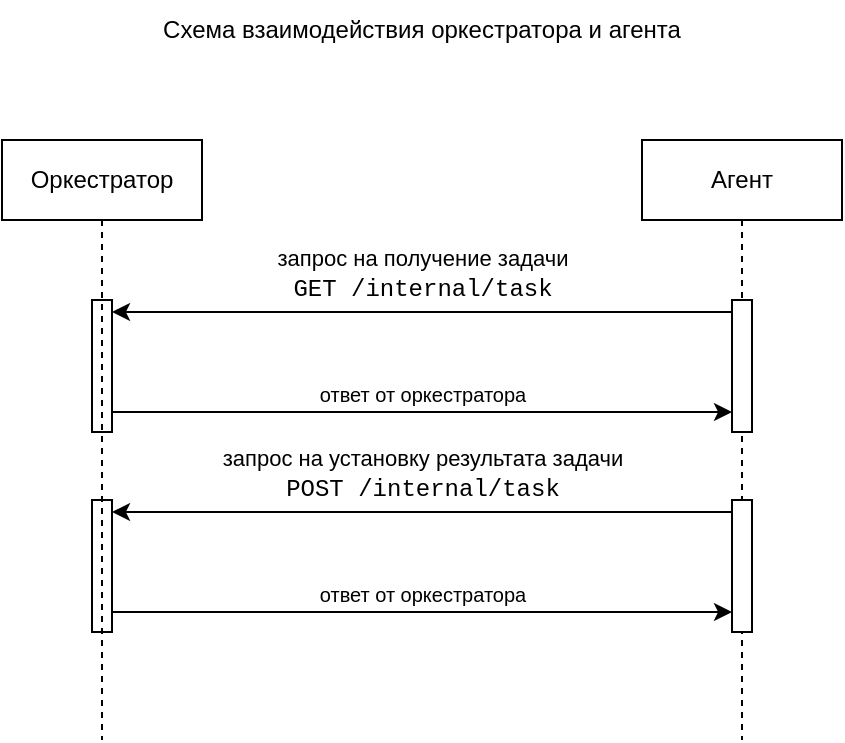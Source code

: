 <mxfile version="24.7.17">
  <diagram name="Страница — 1" id="7sNVxIf6WNisuZeVmQkq">
    <mxGraphModel dx="714" dy="497" grid="1" gridSize="10" guides="1" tooltips="1" connect="1" arrows="1" fold="1" page="1" pageScale="1" pageWidth="1169" pageHeight="827" math="0" shadow="0">
      <root>
        <mxCell id="0" />
        <mxCell id="1" parent="0" />
        <mxCell id="cXr6aa8vkX15dkyNveq5-1" value="Агент" style="shape=umlLifeline;perimeter=lifelinePerimeter;whiteSpace=wrap;html=1;container=0;dropTarget=0;collapsible=0;recursiveResize=0;outlineConnect=0;portConstraint=eastwest;newEdgeStyle={&quot;edgeStyle&quot;:&quot;elbowEdgeStyle&quot;,&quot;elbow&quot;:&quot;vertical&quot;,&quot;curved&quot;:0,&quot;rounded&quot;:0};" vertex="1" parent="1">
          <mxGeometry x="695" y="110" width="100" height="300" as="geometry" />
        </mxCell>
        <mxCell id="cXr6aa8vkX15dkyNveq5-8" value="" style="html=1;points=[];perimeter=orthogonalPerimeter;outlineConnect=0;targetShapes=umlLifeline;portConstraint=eastwest;newEdgeStyle={&quot;edgeStyle&quot;:&quot;elbowEdgeStyle&quot;,&quot;elbow&quot;:&quot;vertical&quot;,&quot;curved&quot;:0,&quot;rounded&quot;:0};" vertex="1" parent="cXr6aa8vkX15dkyNveq5-1">
          <mxGeometry x="-275" y="180" width="10" height="66" as="geometry" />
        </mxCell>
        <mxCell id="cXr6aa8vkX15dkyNveq5-9" value="" style="html=1;points=[];perimeter=orthogonalPerimeter;outlineConnect=0;targetShapes=umlLifeline;portConstraint=eastwest;newEdgeStyle={&quot;edgeStyle&quot;:&quot;elbowEdgeStyle&quot;,&quot;elbow&quot;:&quot;vertical&quot;,&quot;curved&quot;:0,&quot;rounded&quot;:0};" vertex="1" parent="cXr6aa8vkX15dkyNveq5-1">
          <mxGeometry x="45" y="180" width="10" height="66" as="geometry" />
        </mxCell>
        <mxCell id="cXr6aa8vkX15dkyNveq5-10" value="запрос на установку результата задачи&lt;div&gt;&lt;div style=&quot;font-family: Menlo, Monaco, &amp;quot;Courier New&amp;quot;, monospace; font-size: 12px; line-height: 18px; white-space-collapse: preserve;&quot;&gt;POST /internal/task&lt;/div&gt;&lt;/div&gt;" style="html=1;verticalAlign=bottom;endArrow=none;edgeStyle=elbowEdgeStyle;elbow=vertical;curved=0;rounded=0;startArrow=classic;startFill=1;endFill=0;" edge="1" parent="cXr6aa8vkX15dkyNveq5-1">
          <mxGeometry relative="1" as="geometry">
            <mxPoint x="-265" y="186" as="sourcePoint" />
            <Array as="points">
              <mxPoint x="-180" y="186" />
            </Array>
            <mxPoint x="45" y="186" as="targetPoint" />
            <mxPoint as="offset" />
          </mxGeometry>
        </mxCell>
        <mxCell id="cXr6aa8vkX15dkyNveq5-11" value="&lt;font style=&quot;font-size: 10px;&quot;&gt;ответ от оркестратора&lt;/font&gt;" style="html=1;verticalAlign=bottom;endArrow=none;edgeStyle=elbowEdgeStyle;elbow=vertical;curved=0;rounded=0;endFill=0;startArrow=classic;startFill=1;" edge="1" parent="cXr6aa8vkX15dkyNveq5-1">
          <mxGeometry relative="1" as="geometry">
            <mxPoint x="45" y="236" as="sourcePoint" />
            <Array as="points">
              <mxPoint x="-189.5" y="236" />
            </Array>
            <mxPoint x="-265" y="236" as="targetPoint" />
            <mxPoint as="offset" />
          </mxGeometry>
        </mxCell>
        <mxCell id="cXr6aa8vkX15dkyNveq5-2" value="" style="html=1;points=[];perimeter=orthogonalPerimeter;outlineConnect=0;targetShapes=umlLifeline;portConstraint=eastwest;newEdgeStyle={&quot;edgeStyle&quot;:&quot;elbowEdgeStyle&quot;,&quot;elbow&quot;:&quot;vertical&quot;,&quot;curved&quot;:0,&quot;rounded&quot;:0};" vertex="1" parent="1">
          <mxGeometry x="420" y="190" width="10" height="66" as="geometry" />
        </mxCell>
        <mxCell id="cXr6aa8vkX15dkyNveq5-3" value="" style="html=1;points=[];perimeter=orthogonalPerimeter;outlineConnect=0;targetShapes=umlLifeline;portConstraint=eastwest;newEdgeStyle={&quot;edgeStyle&quot;:&quot;elbowEdgeStyle&quot;,&quot;elbow&quot;:&quot;vertical&quot;,&quot;curved&quot;:0,&quot;rounded&quot;:0};" vertex="1" parent="1">
          <mxGeometry x="740" y="190" width="10" height="66" as="geometry" />
        </mxCell>
        <mxCell id="cXr6aa8vkX15dkyNveq5-4" value="запрос на получение задачи&lt;div&gt;&lt;div style=&quot;font-family: Menlo, Monaco, &amp;quot;Courier New&amp;quot;, monospace; font-size: 12px; line-height: 18px; white-space-collapse: preserve;&quot;&gt;GET /internal/task&lt;/div&gt;&lt;/div&gt;" style="html=1;verticalAlign=bottom;endArrow=none;edgeStyle=elbowEdgeStyle;elbow=vertical;curved=0;rounded=0;startArrow=classic;startFill=1;endFill=0;" edge="1" parent="1">
          <mxGeometry relative="1" as="geometry">
            <mxPoint x="430" y="196" as="sourcePoint" />
            <Array as="points">
              <mxPoint x="515" y="196" />
            </Array>
            <mxPoint x="740" y="196" as="targetPoint" />
            <mxPoint as="offset" />
          </mxGeometry>
        </mxCell>
        <mxCell id="cXr6aa8vkX15dkyNveq5-5" value="&lt;font style=&quot;font-size: 10px;&quot;&gt;ответ от оркестратора&lt;/font&gt;" style="html=1;verticalAlign=bottom;endArrow=none;edgeStyle=elbowEdgeStyle;elbow=vertical;curved=0;rounded=0;endFill=0;startArrow=classic;startFill=1;" edge="1" parent="1">
          <mxGeometry relative="1" as="geometry">
            <mxPoint x="740" y="246" as="sourcePoint" />
            <Array as="points">
              <mxPoint x="505.5" y="246" />
            </Array>
            <mxPoint x="430" y="246" as="targetPoint" />
            <mxPoint as="offset" />
          </mxGeometry>
        </mxCell>
        <mxCell id="cXr6aa8vkX15dkyNveq5-6" value="Оркестратор" style="shape=umlLifeline;perimeter=lifelinePerimeter;whiteSpace=wrap;html=1;container=0;dropTarget=0;collapsible=0;recursiveResize=0;outlineConnect=0;portConstraint=eastwest;newEdgeStyle={&quot;edgeStyle&quot;:&quot;elbowEdgeStyle&quot;,&quot;elbow&quot;:&quot;vertical&quot;,&quot;curved&quot;:0,&quot;rounded&quot;:0};" vertex="1" parent="1">
          <mxGeometry x="375" y="110" width="100" height="300" as="geometry" />
        </mxCell>
        <mxCell id="cXr6aa8vkX15dkyNveq5-7" value="Схема взаимодействия оркестратора и агента" style="text;html=1;align=center;verticalAlign=middle;whiteSpace=wrap;rounded=0;" vertex="1" parent="1">
          <mxGeometry x="390" y="40" width="390" height="30" as="geometry" />
        </mxCell>
      </root>
    </mxGraphModel>
  </diagram>
</mxfile>
